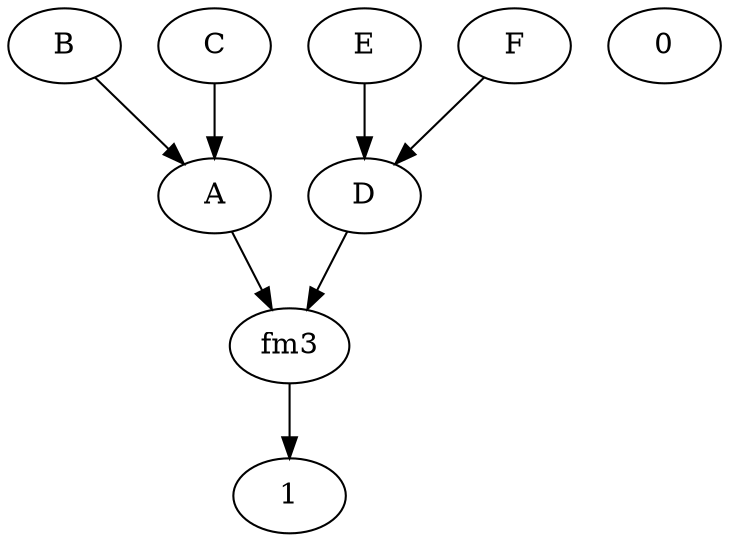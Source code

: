 digraph G {
  fm3;
  A;
  D;
  B;
  E;
  0;
  C;
  1;
  F;
  D -> fm3;
  A -> fm3;
  E -> D;
  F -> D;
  fm3 -> 1;
  C -> A;
  B -> A;
}
